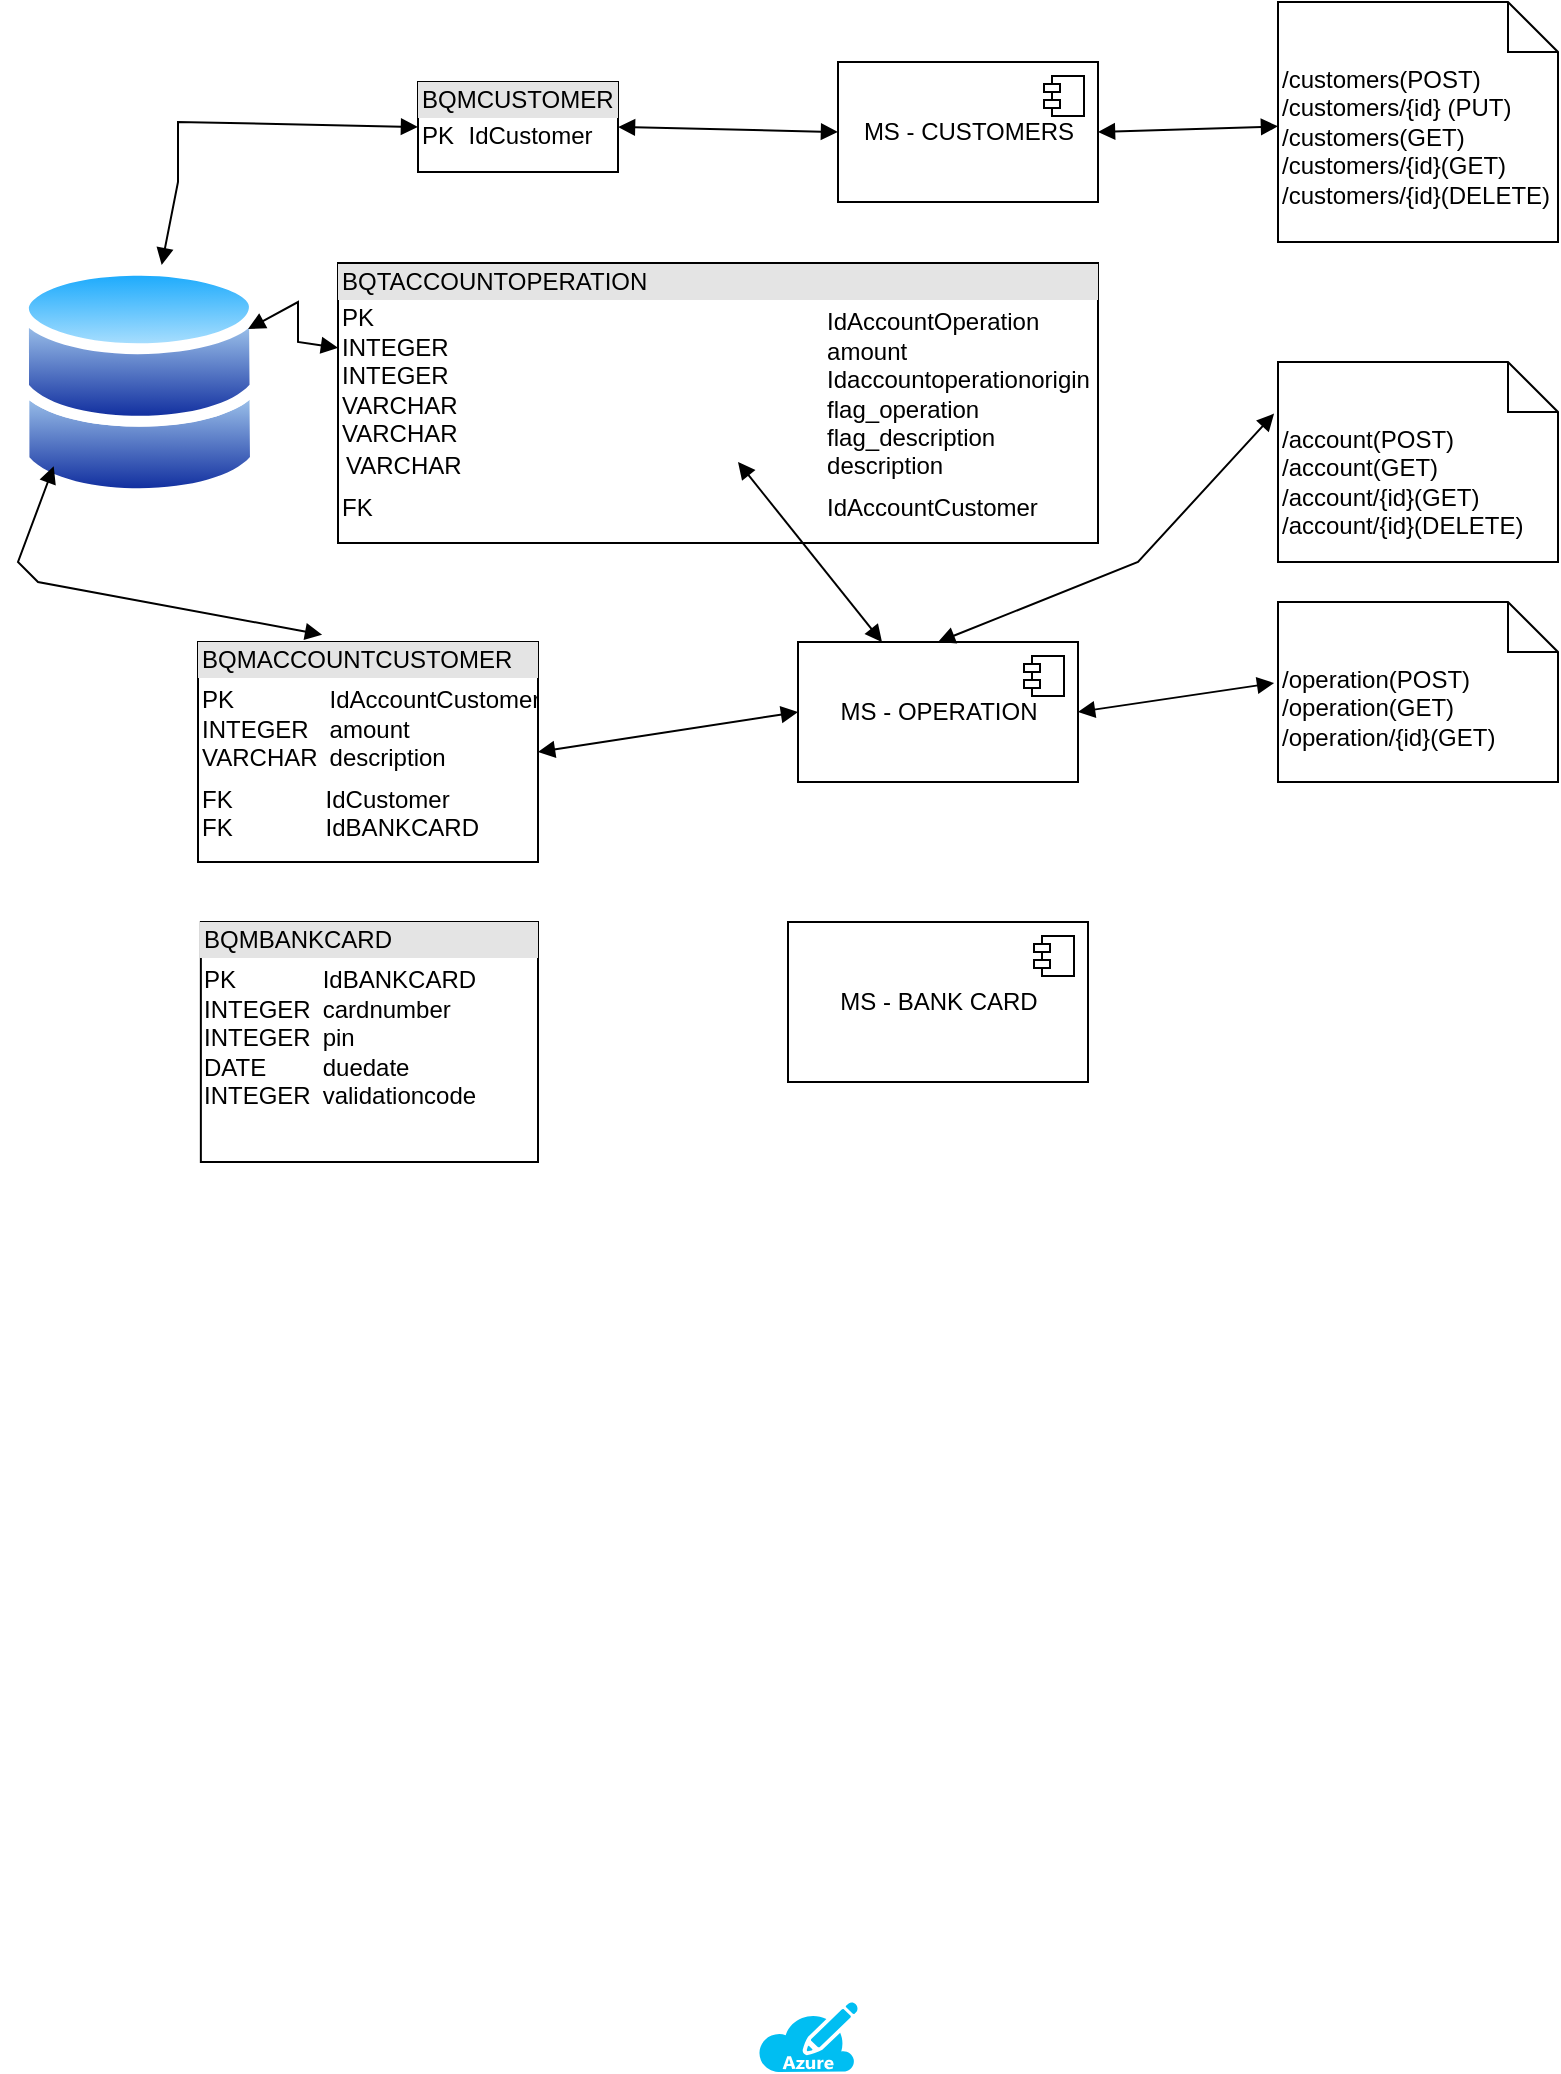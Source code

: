 <mxfile version="20.6.2" type="github"><diagram id="IjRRc6h6UgYRI7wtGWGm" name="Página-1"><mxGraphModel dx="723" dy="375" grid="1" gridSize="10" guides="1" tooltips="1" connect="1" arrows="1" fold="1" page="1" pageScale="1" pageWidth="827" pageHeight="1169" math="0" shadow="0"><root><mxCell id="0"/><mxCell id="1" parent="0"/><mxCell id="xs7n_Rtdz6rA_V7jCviU-2" value="" style="verticalLabelPosition=bottom;html=1;verticalAlign=top;align=center;strokeColor=none;fillColor=#00BEF2;shape=mxgraph.azure.azure_subscription;" parent="1" vertex="1"><mxGeometry x="390" y="1020" width="50" height="35" as="geometry"/></mxCell><mxCell id="T6mRGkbbGHk7RwXvtZ5Z-1" value="MS - CUSTOMERS" style="html=1;dropTarget=0;" vertex="1" parent="1"><mxGeometry x="430" y="50" width="130" height="70" as="geometry"/></mxCell><mxCell id="T6mRGkbbGHk7RwXvtZ5Z-2" value="" style="shape=module;jettyWidth=8;jettyHeight=4;" vertex="1" parent="T6mRGkbbGHk7RwXvtZ5Z-1"><mxGeometry x="1" width="20" height="20" relative="1" as="geometry"><mxPoint x="-27" y="7" as="offset"/></mxGeometry></mxCell><mxCell id="T6mRGkbbGHk7RwXvtZ5Z-7" value="" style="aspect=fixed;perimeter=ellipsePerimeter;html=1;align=center;shadow=0;dashed=0;spacingTop=3;image;image=img/lib/active_directory/databases.svg;" vertex="1" parent="1"><mxGeometry x="20" y="150.5" width="121.43" height="119" as="geometry"/></mxCell><mxCell id="T6mRGkbbGHk7RwXvtZ5Z-39" value="/customers(POST)&lt;br&gt;/customers/{id} (PUT)&lt;br&gt;&lt;div style=&quot;&quot;&gt;&lt;span style=&quot;background-color: initial;&quot;&gt;/customers(GET)&lt;/span&gt;&lt;/div&gt;&lt;div style=&quot;&quot;&gt;/customers/{id}(GET)&lt;/div&gt;/customers/{id}(DELETE)" style="shape=note2;boundedLbl=1;whiteSpace=wrap;html=1;size=25;verticalAlign=top;align=left;" vertex="1" parent="1"><mxGeometry x="650" y="20" width="140" height="120" as="geometry"/></mxCell><mxCell id="T6mRGkbbGHk7RwXvtZ5Z-44" value="&lt;div style=&quot;box-sizing:border-box;width:100%;background:#e4e4e4;padding:2px;&quot;&gt;BQMCUSTOMER&lt;/div&gt;&lt;table style=&quot;width:100%;font-size:1em;&quot; cellpadding=&quot;2&quot; cellspacing=&quot;0&quot;&gt;&lt;tbody&gt;&lt;tr&gt;&lt;td&gt;PK&lt;/td&gt;&lt;td&gt;IdCustomer&lt;br&gt;&lt;/td&gt;&lt;/tr&gt;&lt;tr&gt;&lt;td&gt;&lt;br&gt;&lt;/td&gt;&lt;td&gt;&lt;br&gt;&lt;/td&gt;&lt;/tr&gt;&lt;tr&gt;&lt;td&gt;&lt;/td&gt;&lt;td&gt;&lt;br&gt;&lt;/td&gt;&lt;/tr&gt;&lt;/tbody&gt;&lt;/table&gt;" style="verticalAlign=top;align=left;overflow=fill;html=1;" vertex="1" parent="1"><mxGeometry x="220" y="60" width="100" height="45" as="geometry"/></mxCell><mxCell id="T6mRGkbbGHk7RwXvtZ5Z-50" value="" style="endArrow=block;startArrow=block;endFill=1;startFill=1;html=1;rounded=0;entryX=0;entryY=0.5;entryDx=0;entryDy=0;exitX=1;exitY=0.5;exitDx=0;exitDy=0;" edge="1" parent="1" source="T6mRGkbbGHk7RwXvtZ5Z-44" target="T6mRGkbbGHk7RwXvtZ5Z-1"><mxGeometry width="160" relative="1" as="geometry"><mxPoint x="330" y="84.5" as="sourcePoint"/><mxPoint x="420" y="85" as="targetPoint"/></mxGeometry></mxCell><mxCell id="T6mRGkbbGHk7RwXvtZ5Z-51" value="" style="endArrow=block;startArrow=block;endFill=1;startFill=1;html=1;rounded=0;entryX=0;entryY=0.5;entryDx=0;entryDy=0;" edge="1" parent="1" source="T6mRGkbbGHk7RwXvtZ5Z-7" target="T6mRGkbbGHk7RwXvtZ5Z-44"><mxGeometry width="160" relative="1" as="geometry"><mxPoint x="100" y="150" as="sourcePoint"/><mxPoint x="180" y="150.5" as="targetPoint"/><Array as="points"><mxPoint x="100" y="110"/><mxPoint x="100" y="80"/></Array></mxGeometry></mxCell><mxCell id="T6mRGkbbGHk7RwXvtZ5Z-52" value="&lt;div style=&quot;box-sizing:border-box;width:100%;background:#e4e4e4;padding:2px;&quot;&gt;BQMACCOUNTCUSTOMER&lt;/div&gt;&lt;table style=&quot;width:100%;font-size:1em;&quot; cellpadding=&quot;2&quot; cellspacing=&quot;0&quot;&gt;&lt;tbody&gt;&lt;tr&gt;&lt;td&gt;PK&lt;br&gt;INTEGER&lt;br&gt;VARCHAR&lt;/td&gt;&lt;td&gt;&lt;table style=&quot;font-size: 1em; width: 160px;&quot; cellpadding=&quot;2&quot; cellspacing=&quot;0&quot;&gt;&lt;tbody&gt;&lt;tr&gt;&lt;td&gt;IdAccountCustomer&lt;br&gt;amount&lt;br&gt;description&lt;/td&gt;&lt;/tr&gt;&lt;/tbody&gt;&lt;/table&gt;&lt;/td&gt;&lt;/tr&gt;&lt;tr&gt;&lt;td&gt;FK&lt;br&gt;FK&lt;/td&gt;&lt;td&gt;IdCustomer&lt;br&gt;IdBANKCARD&lt;br&gt;&lt;/td&gt;&lt;/tr&gt;&lt;/tbody&gt;&lt;/table&gt;" style="verticalAlign=top;align=left;overflow=fill;html=1;" vertex="1" parent="1"><mxGeometry x="110" y="340" width="170" height="110" as="geometry"/></mxCell><mxCell id="T6mRGkbbGHk7RwXvtZ5Z-53" value="&lt;div style=&quot;box-sizing:border-box;width:100%;background:#e4e4e4;padding:2px;&quot;&gt;BQTACCOUNTOPERATION&lt;/div&gt;&lt;table style=&quot;width:100%;font-size:1em;&quot; cellpadding=&quot;2&quot; cellspacing=&quot;0&quot;&gt;&lt;tbody&gt;&lt;tr&gt;&lt;td&gt;PK&lt;br&gt;INTEGER&lt;br&gt;INTEGER&lt;br&gt;VARCHAR&lt;br&gt;VARCHAR&lt;br&gt;&lt;table style=&quot;font-size: 1em; width: 235px;&quot; cellpadding=&quot;2&quot; cellspacing=&quot;0&quot;&gt;&lt;tbody&gt;&lt;tr&gt;&lt;td&gt;VARCHAR&lt;br&gt;&lt;/td&gt;&lt;/tr&gt;&lt;/tbody&gt;&lt;/table&gt;&lt;/td&gt;&lt;td&gt;IdAccountOperation&lt;br&gt;amount&lt;br&gt;Idaccountoperationorigin&lt;br&gt;flag_operation&lt;br&gt;flag_description&lt;br&gt;description&lt;/td&gt;&lt;/tr&gt;&lt;tr&gt;&lt;td&gt;FK&lt;/td&gt;&lt;td&gt;IdAccountCustomer&lt;/td&gt;&lt;/tr&gt;&lt;tr&gt;&lt;td&gt;&lt;/td&gt;&lt;td&gt;&lt;br&gt;&lt;/td&gt;&lt;/tr&gt;&lt;/tbody&gt;&lt;/table&gt;" style="verticalAlign=top;align=left;overflow=fill;html=1;" vertex="1" parent="1"><mxGeometry x="180" y="150.5" width="380" height="140" as="geometry"/></mxCell><mxCell id="T6mRGkbbGHk7RwXvtZ5Z-56" value="MS - OPERATION" style="html=1;dropTarget=0;" vertex="1" parent="1"><mxGeometry x="410" y="340" width="140" height="70" as="geometry"/></mxCell><mxCell id="T6mRGkbbGHk7RwXvtZ5Z-57" value="" style="shape=module;jettyWidth=8;jettyHeight=4;" vertex="1" parent="T6mRGkbbGHk7RwXvtZ5Z-56"><mxGeometry x="1" width="20" height="20" relative="1" as="geometry"><mxPoint x="-27" y="7" as="offset"/></mxGeometry></mxCell><mxCell id="T6mRGkbbGHk7RwXvtZ5Z-58" value="/account(POST)&lt;br&gt;&lt;div style=&quot;&quot;&gt;&lt;span style=&quot;background-color: initial;&quot;&gt;/&lt;/span&gt;account&lt;span style=&quot;background-color: initial;&quot;&gt;(GET)&lt;/span&gt;&lt;/div&gt;&lt;div style=&quot;&quot;&gt;/account/{id}(GET)&lt;/div&gt;/account/{id}(DELETE)" style="shape=note2;boundedLbl=1;whiteSpace=wrap;html=1;size=25;verticalAlign=top;align=left;" vertex="1" parent="1"><mxGeometry x="650" y="200" width="140" height="100" as="geometry"/></mxCell><mxCell id="T6mRGkbbGHk7RwXvtZ5Z-59" value="/operation(POST)&lt;br&gt;&lt;div style=&quot;&quot;&gt;&lt;span style=&quot;background-color: initial;&quot;&gt;/&lt;/span&gt;operation&lt;span style=&quot;background-color: initial;&quot;&gt;(GET)&lt;/span&gt;&lt;/div&gt;&lt;div style=&quot;&quot;&gt;/operation/{id}(GET)&lt;/div&gt;" style="shape=note2;boundedLbl=1;whiteSpace=wrap;html=1;size=25;verticalAlign=top;align=left;" vertex="1" parent="1"><mxGeometry x="650" y="320" width="140" height="90" as="geometry"/></mxCell><mxCell id="T6mRGkbbGHk7RwXvtZ5Z-60" value="" style="endArrow=block;startArrow=block;endFill=1;startFill=1;html=1;rounded=0;exitX=1;exitY=0.5;exitDx=0;exitDy=0;" edge="1" parent="1" source="T6mRGkbbGHk7RwXvtZ5Z-1" target="T6mRGkbbGHk7RwXvtZ5Z-39"><mxGeometry width="160" relative="1" as="geometry"><mxPoint x="340" y="94.5" as="sourcePoint"/><mxPoint x="430" y="95" as="targetPoint"/><Array as="points"/></mxGeometry></mxCell><mxCell id="T6mRGkbbGHk7RwXvtZ5Z-61" value="" style="endArrow=block;startArrow=block;endFill=1;startFill=1;html=1;rounded=0;exitX=0.5;exitY=0;exitDx=0;exitDy=0;entryX=-0.014;entryY=0.258;entryDx=0;entryDy=0;entryPerimeter=0;" edge="1" parent="1" source="T6mRGkbbGHk7RwXvtZ5Z-56" target="T6mRGkbbGHk7RwXvtZ5Z-58"><mxGeometry width="160" relative="1" as="geometry"><mxPoint x="480" y="192.81" as="sourcePoint"/><mxPoint x="570" y="189.998" as="targetPoint"/><Array as="points"><mxPoint x="580" y="300"/></Array></mxGeometry></mxCell><mxCell id="T6mRGkbbGHk7RwXvtZ5Z-62" value="" style="endArrow=block;startArrow=block;endFill=1;startFill=1;html=1;rounded=0;exitX=1;exitY=0.5;exitDx=0;exitDy=0;entryX=-0.014;entryY=0.45;entryDx=0;entryDy=0;entryPerimeter=0;" edge="1" parent="1" source="T6mRGkbbGHk7RwXvtZ5Z-56" target="T6mRGkbbGHk7RwXvtZ5Z-59"><mxGeometry width="160" relative="1" as="geometry"><mxPoint x="536.96" y="374.04" as="sourcePoint"/><mxPoint x="650" y="350" as="targetPoint"/><Array as="points"/></mxGeometry></mxCell><mxCell id="T6mRGkbbGHk7RwXvtZ5Z-63" value="" style="endArrow=block;startArrow=block;endFill=1;startFill=1;html=1;rounded=0;exitX=0.5;exitY=1;exitDx=0;exitDy=0;" edge="1" parent="1" target="T6mRGkbbGHk7RwXvtZ5Z-56"><mxGeometry width="160" relative="1" as="geometry"><mxPoint x="380" y="250" as="sourcePoint"/><mxPoint x="498.04" y="324" as="targetPoint"/><Array as="points"/></mxGeometry></mxCell><mxCell id="T6mRGkbbGHk7RwXvtZ5Z-64" value="" style="endArrow=block;startArrow=block;endFill=1;startFill=1;html=1;rounded=0;entryX=0;entryY=0.5;entryDx=0;entryDy=0;exitX=1;exitY=0.5;exitDx=0;exitDy=0;" edge="1" parent="1" source="T6mRGkbbGHk7RwXvtZ5Z-52" target="T6mRGkbbGHk7RwXvtZ5Z-56"><mxGeometry width="160" relative="1" as="geometry"><mxPoint x="390" y="260" as="sourcePoint"/><mxPoint x="470" y="268" as="targetPoint"/><Array as="points"/></mxGeometry></mxCell><mxCell id="T6mRGkbbGHk7RwXvtZ5Z-65" value="" style="endArrow=block;startArrow=block;endFill=1;startFill=1;html=1;rounded=0;entryX=0.365;entryY=-0.033;entryDx=0;entryDy=0;entryPerimeter=0;exitX=0;exitY=1;exitDx=0;exitDy=0;" edge="1" parent="1" source="T6mRGkbbGHk7RwXvtZ5Z-7" target="T6mRGkbbGHk7RwXvtZ5Z-52"><mxGeometry width="160" relative="1" as="geometry"><mxPoint x="129.999" y="229.995" as="sourcePoint"/><mxPoint x="258.17" y="160.99" as="targetPoint"/><Array as="points"><mxPoint x="20" y="300"/><mxPoint x="30" y="310"/></Array></mxGeometry></mxCell><mxCell id="T6mRGkbbGHk7RwXvtZ5Z-66" value="" style="endArrow=block;startArrow=block;endFill=1;startFill=1;html=1;rounded=0;exitX=1;exitY=0.25;exitDx=0;exitDy=0;" edge="1" parent="1" source="T6mRGkbbGHk7RwXvtZ5Z-7" target="T6mRGkbbGHk7RwXvtZ5Z-53"><mxGeometry width="160" relative="1" as="geometry"><mxPoint x="102.774" y="310.96" as="sourcePoint"/><mxPoint x="233.88" y="317.03" as="targetPoint"/><Array as="points"><mxPoint x="160" y="170"/><mxPoint x="160" y="190"/></Array></mxGeometry></mxCell><mxCell id="T6mRGkbbGHk7RwXvtZ5Z-67" value="MS - BANK CARD" style="html=1;dropTarget=0;" vertex="1" parent="1"><mxGeometry x="405" y="480" width="150" height="80" as="geometry"/></mxCell><mxCell id="T6mRGkbbGHk7RwXvtZ5Z-68" value="" style="shape=module;jettyWidth=8;jettyHeight=4;" vertex="1" parent="T6mRGkbbGHk7RwXvtZ5Z-67"><mxGeometry x="1" width="20" height="20" relative="1" as="geometry"><mxPoint x="-27" y="7" as="offset"/></mxGeometry></mxCell><mxCell id="T6mRGkbbGHk7RwXvtZ5Z-69" value="&lt;div style=&quot;box-sizing:border-box;width:100%;background:#e4e4e4;padding:2px;&quot;&gt;BQMBANKCARD&lt;/div&gt;&lt;table style=&quot;width:100%;font-size:1em;&quot; cellpadding=&quot;2&quot; cellspacing=&quot;0&quot;&gt;&lt;tbody&gt;&lt;tr&gt;&lt;td&gt;PK&lt;br&gt;INTEGER&lt;br&gt;INTEGER&lt;br&gt;DATE&lt;br&gt;INTEGER&lt;br&gt;&lt;/td&gt;&lt;td&gt;&lt;table style=&quot;font-size: 1em; width: 160px;&quot; cellpadding=&quot;2&quot; cellspacing=&quot;0&quot;&gt;&lt;tbody&gt;&lt;tr&gt;&lt;td&gt;IdBANKCARD&lt;br&gt;cardnumber&lt;br&gt;pin&lt;br&gt;duedate&lt;br&gt;validationcode&lt;/td&gt;&lt;/tr&gt;&lt;/tbody&gt;&lt;/table&gt;&lt;/td&gt;&lt;/tr&gt;&lt;tr&gt;&lt;td&gt;&lt;br&gt;&lt;/td&gt;&lt;td&gt;&lt;br&gt;&lt;/td&gt;&lt;/tr&gt;&lt;/tbody&gt;&lt;/table&gt;" style="verticalAlign=top;align=left;overflow=fill;html=1;" vertex="1" parent="1"><mxGeometry x="111.43" y="480" width="168.57" height="120" as="geometry"/></mxCell></root></mxGraphModel></diagram></mxfile>